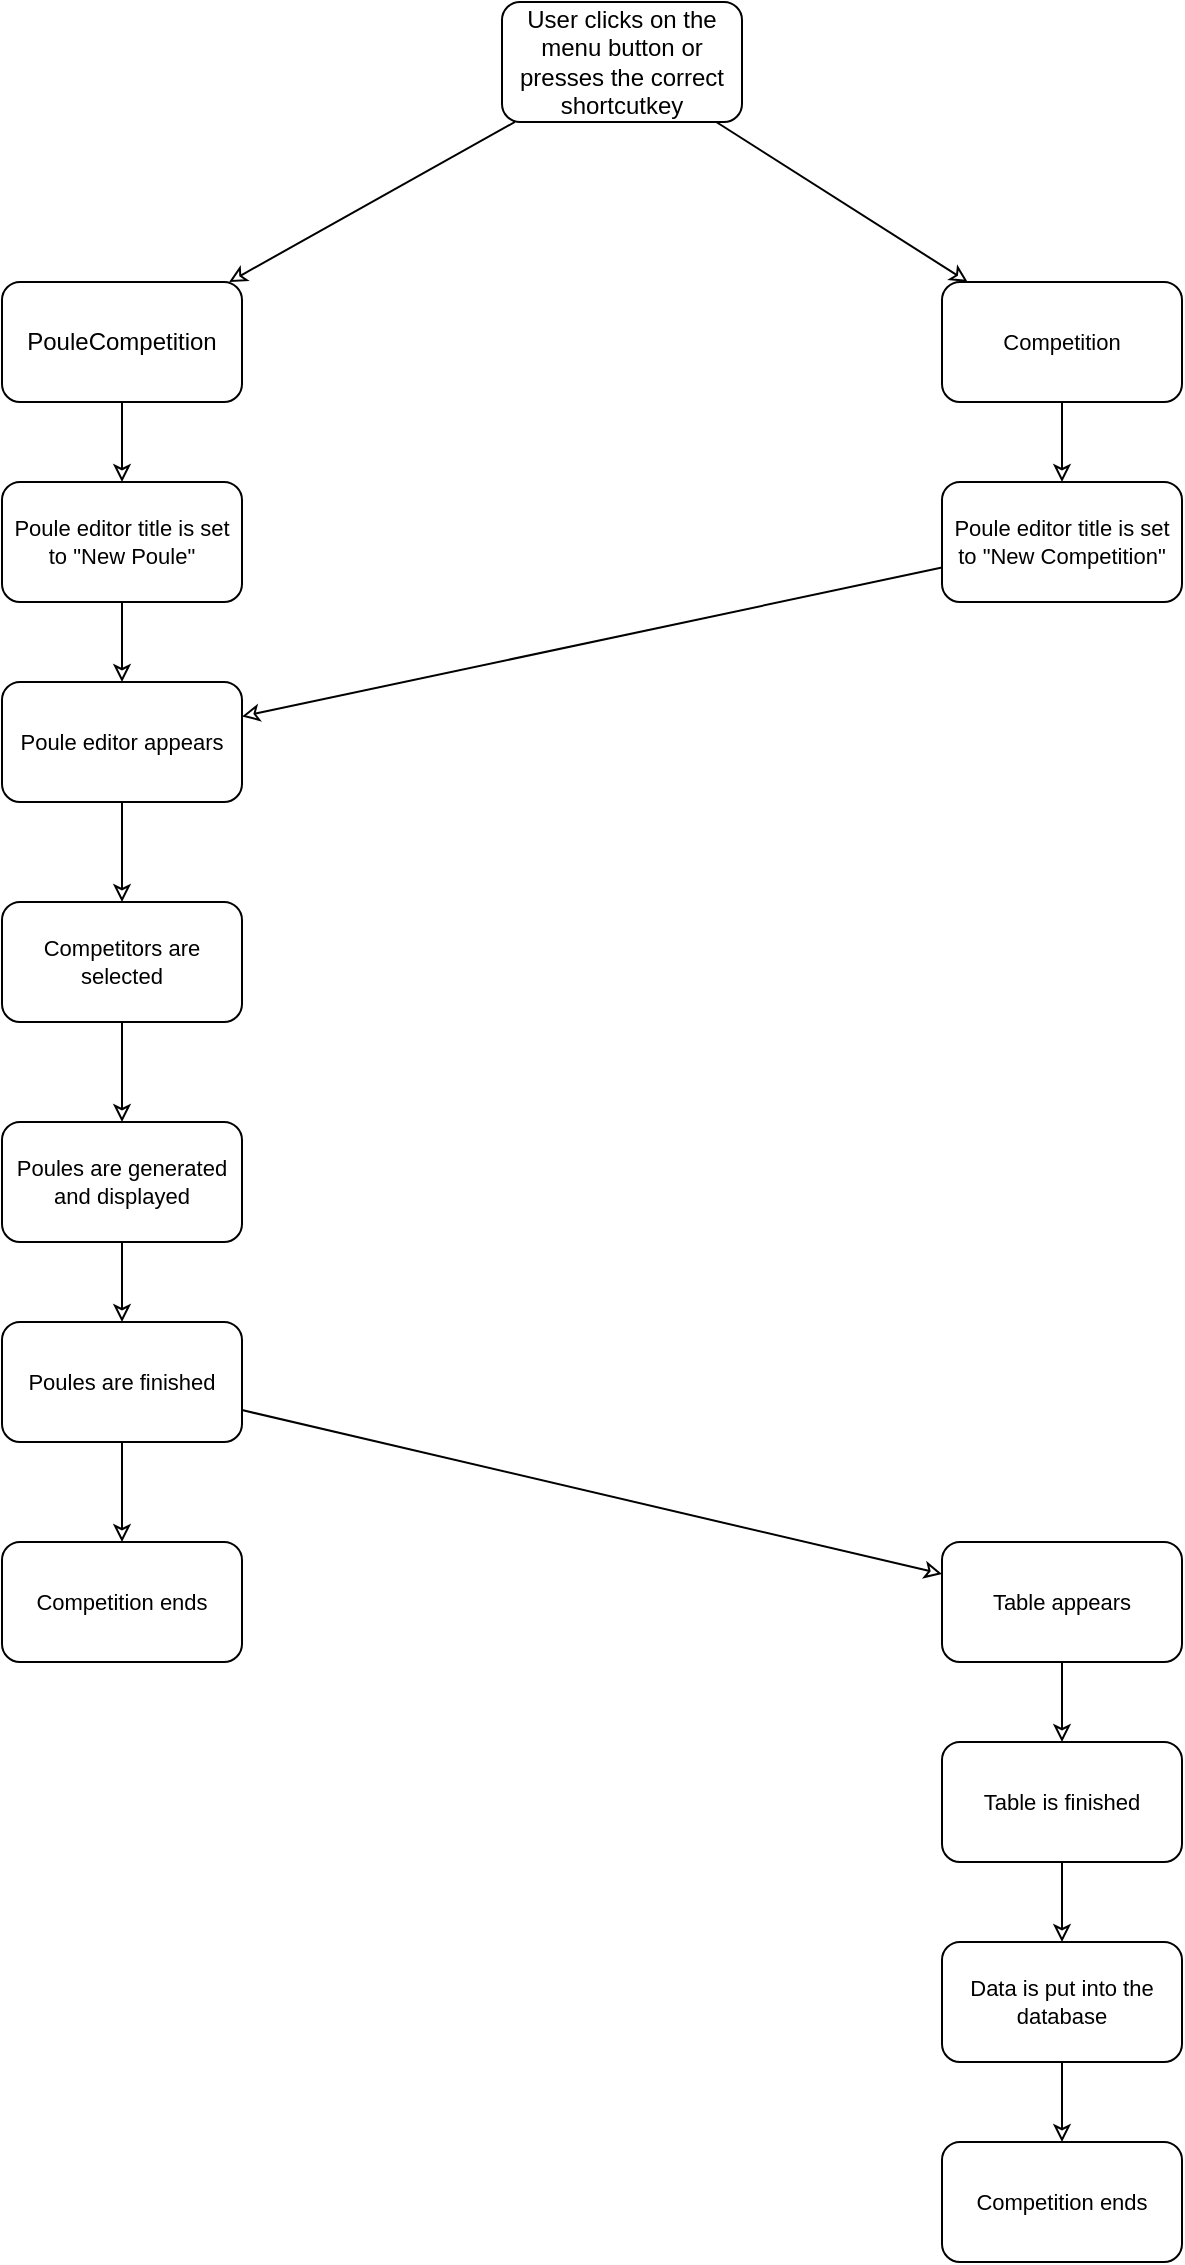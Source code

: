 <mxfile version="26.0.16">
  <diagram name="1 oldal" id="h2JDVgfdgvONbQUswd1D">
    <mxGraphModel dx="2658" dy="1796" grid="1" gridSize="10" guides="1" tooltips="1" connect="1" arrows="1" fold="1" page="1" pageScale="1" pageWidth="1600" pageHeight="1200" math="0" shadow="0">
      <root>
        <mxCell id="0" />
        <mxCell id="1" parent="0" />
        <mxCell id="sDiZmK0-GXbGRwj9_HQh-4" style="rounded=0;orthogonalLoop=1;jettySize=auto;html=1;endArrow=classic;endFill=0;" edge="1" parent="1" source="sDiZmK0-GXbGRwj9_HQh-2" target="sDiZmK0-GXbGRwj9_HQh-3">
          <mxGeometry relative="1" as="geometry" />
        </mxCell>
        <mxCell id="sDiZmK0-GXbGRwj9_HQh-7" style="edgeStyle=none;shape=connector;rounded=0;orthogonalLoop=1;jettySize=auto;html=1;strokeColor=default;align=center;verticalAlign=middle;fontFamily=Helvetica;fontSize=11;fontColor=default;labelBackgroundColor=default;endArrow=classic;endFill=0;" edge="1" parent="1" source="sDiZmK0-GXbGRwj9_HQh-2" target="sDiZmK0-GXbGRwj9_HQh-6">
          <mxGeometry relative="1" as="geometry" />
        </mxCell>
        <mxCell id="sDiZmK0-GXbGRwj9_HQh-2" value="User clicks on the&lt;div&gt;menu button or presses the correct shortcutkey&lt;/div&gt;" style="rounded=1;whiteSpace=wrap;html=1;" vertex="1" parent="1">
          <mxGeometry x="320" y="50" width="120" height="60" as="geometry" />
        </mxCell>
        <mxCell id="sDiZmK0-GXbGRwj9_HQh-10" style="edgeStyle=none;shape=connector;rounded=0;orthogonalLoop=1;jettySize=auto;html=1;strokeColor=default;align=center;verticalAlign=middle;fontFamily=Helvetica;fontSize=11;fontColor=default;labelBackgroundColor=default;endArrow=classic;endFill=0;" edge="1" parent="1" source="sDiZmK0-GXbGRwj9_HQh-3" target="sDiZmK0-GXbGRwj9_HQh-9">
          <mxGeometry relative="1" as="geometry" />
        </mxCell>
        <mxCell id="sDiZmK0-GXbGRwj9_HQh-3" value="PouleCompetition" style="rounded=1;whiteSpace=wrap;html=1;" vertex="1" parent="1">
          <mxGeometry x="70" y="190" width="120" height="60" as="geometry" />
        </mxCell>
        <mxCell id="sDiZmK0-GXbGRwj9_HQh-17" style="edgeStyle=none;shape=connector;rounded=0;orthogonalLoop=1;jettySize=auto;html=1;strokeColor=default;align=center;verticalAlign=middle;fontFamily=Helvetica;fontSize=11;fontColor=default;labelBackgroundColor=default;endArrow=classic;endFill=0;" edge="1" parent="1" source="sDiZmK0-GXbGRwj9_HQh-6" target="sDiZmK0-GXbGRwj9_HQh-16">
          <mxGeometry relative="1" as="geometry" />
        </mxCell>
        <mxCell id="sDiZmK0-GXbGRwj9_HQh-6" value="Competition" style="rounded=1;whiteSpace=wrap;html=1;fontFamily=Helvetica;fontSize=11;fontColor=default;labelBackgroundColor=default;" vertex="1" parent="1">
          <mxGeometry x="540" y="190" width="120" height="60" as="geometry" />
        </mxCell>
        <mxCell id="sDiZmK0-GXbGRwj9_HQh-13" style="edgeStyle=none;shape=connector;rounded=0;orthogonalLoop=1;jettySize=auto;html=1;strokeColor=default;align=center;verticalAlign=middle;fontFamily=Helvetica;fontSize=11;fontColor=default;labelBackgroundColor=default;endArrow=classic;endFill=0;" edge="1" parent="1" source="sDiZmK0-GXbGRwj9_HQh-8" target="sDiZmK0-GXbGRwj9_HQh-12">
          <mxGeometry relative="1" as="geometry" />
        </mxCell>
        <mxCell id="sDiZmK0-GXbGRwj9_HQh-8" value="Poule editor appears" style="rounded=1;whiteSpace=wrap;html=1;fontFamily=Helvetica;fontSize=11;fontColor=default;labelBackgroundColor=default;" vertex="1" parent="1">
          <mxGeometry x="70" y="390" width="120" height="60" as="geometry" />
        </mxCell>
        <mxCell id="sDiZmK0-GXbGRwj9_HQh-11" style="edgeStyle=none;shape=connector;rounded=0;orthogonalLoop=1;jettySize=auto;html=1;strokeColor=default;align=center;verticalAlign=middle;fontFamily=Helvetica;fontSize=11;fontColor=default;labelBackgroundColor=default;endArrow=classic;endFill=0;" edge="1" parent="1" source="sDiZmK0-GXbGRwj9_HQh-9" target="sDiZmK0-GXbGRwj9_HQh-8">
          <mxGeometry relative="1" as="geometry" />
        </mxCell>
        <mxCell id="sDiZmK0-GXbGRwj9_HQh-9" value="Poule editor title is set to &quot;New Poule&quot;" style="rounded=1;whiteSpace=wrap;html=1;fontFamily=Helvetica;fontSize=11;fontColor=default;labelBackgroundColor=default;" vertex="1" parent="1">
          <mxGeometry x="70" y="290" width="120" height="60" as="geometry" />
        </mxCell>
        <mxCell id="sDiZmK0-GXbGRwj9_HQh-15" style="edgeStyle=none;shape=connector;rounded=0;orthogonalLoop=1;jettySize=auto;html=1;strokeColor=default;align=center;verticalAlign=middle;fontFamily=Helvetica;fontSize=11;fontColor=default;labelBackgroundColor=default;endArrow=classic;endFill=0;" edge="1" parent="1" source="sDiZmK0-GXbGRwj9_HQh-12" target="sDiZmK0-GXbGRwj9_HQh-14">
          <mxGeometry relative="1" as="geometry" />
        </mxCell>
        <mxCell id="sDiZmK0-GXbGRwj9_HQh-12" value="Competitors are selected" style="rounded=1;whiteSpace=wrap;html=1;fontFamily=Helvetica;fontSize=11;fontColor=default;labelBackgroundColor=default;" vertex="1" parent="1">
          <mxGeometry x="70" y="500" width="120" height="60" as="geometry" />
        </mxCell>
        <mxCell id="sDiZmK0-GXbGRwj9_HQh-19" style="edgeStyle=none;shape=connector;rounded=0;orthogonalLoop=1;jettySize=auto;html=1;strokeColor=default;align=center;verticalAlign=middle;fontFamily=Helvetica;fontSize=11;fontColor=default;labelBackgroundColor=default;endArrow=classic;endFill=0;" edge="1" parent="1" source="sDiZmK0-GXbGRwj9_HQh-14" target="sDiZmK0-GXbGRwj9_HQh-18">
          <mxGeometry relative="1" as="geometry" />
        </mxCell>
        <mxCell id="sDiZmK0-GXbGRwj9_HQh-14" value="Poules are generated and displayed" style="rounded=1;whiteSpace=wrap;html=1;fontFamily=Helvetica;fontSize=11;fontColor=default;labelBackgroundColor=default;" vertex="1" parent="1">
          <mxGeometry x="70" y="610" width="120" height="60" as="geometry" />
        </mxCell>
        <mxCell id="sDiZmK0-GXbGRwj9_HQh-26" style="edgeStyle=none;shape=connector;rounded=0;orthogonalLoop=1;jettySize=auto;html=1;strokeColor=default;align=center;verticalAlign=middle;fontFamily=Helvetica;fontSize=11;fontColor=default;labelBackgroundColor=default;endArrow=classic;endFill=0;" edge="1" parent="1" source="sDiZmK0-GXbGRwj9_HQh-16" target="sDiZmK0-GXbGRwj9_HQh-8">
          <mxGeometry relative="1" as="geometry" />
        </mxCell>
        <mxCell id="sDiZmK0-GXbGRwj9_HQh-16" value="Poule editor title is set to &quot;New Competition&quot;" style="rounded=1;whiteSpace=wrap;html=1;fontFamily=Helvetica;fontSize=11;fontColor=default;labelBackgroundColor=default;" vertex="1" parent="1">
          <mxGeometry x="540" y="290" width="120" height="60" as="geometry" />
        </mxCell>
        <mxCell id="sDiZmK0-GXbGRwj9_HQh-22" style="edgeStyle=none;shape=connector;rounded=0;orthogonalLoop=1;jettySize=auto;html=1;strokeColor=default;align=center;verticalAlign=middle;fontFamily=Helvetica;fontSize=11;fontColor=default;labelBackgroundColor=default;endArrow=classic;endFill=0;" edge="1" parent="1" source="sDiZmK0-GXbGRwj9_HQh-18" target="sDiZmK0-GXbGRwj9_HQh-21">
          <mxGeometry relative="1" as="geometry" />
        </mxCell>
        <mxCell id="sDiZmK0-GXbGRwj9_HQh-28" style="edgeStyle=none;shape=connector;rounded=0;orthogonalLoop=1;jettySize=auto;html=1;strokeColor=default;align=center;verticalAlign=middle;fontFamily=Helvetica;fontSize=11;fontColor=default;labelBackgroundColor=default;endArrow=classic;endFill=0;" edge="1" parent="1" source="sDiZmK0-GXbGRwj9_HQh-18" target="sDiZmK0-GXbGRwj9_HQh-27">
          <mxGeometry relative="1" as="geometry" />
        </mxCell>
        <mxCell id="sDiZmK0-GXbGRwj9_HQh-18" value="Poules are finished" style="rounded=1;whiteSpace=wrap;html=1;fontFamily=Helvetica;fontSize=11;fontColor=default;labelBackgroundColor=default;" vertex="1" parent="1">
          <mxGeometry x="70" y="710" width="120" height="60" as="geometry" />
        </mxCell>
        <mxCell id="sDiZmK0-GXbGRwj9_HQh-21" value="Competition ends" style="rounded=1;whiteSpace=wrap;html=1;fontFamily=Helvetica;fontSize=11;fontColor=default;labelBackgroundColor=default;" vertex="1" parent="1">
          <mxGeometry x="70" y="820" width="120" height="60" as="geometry" />
        </mxCell>
        <mxCell id="sDiZmK0-GXbGRwj9_HQh-30" style="edgeStyle=none;shape=connector;rounded=0;orthogonalLoop=1;jettySize=auto;html=1;strokeColor=default;align=center;verticalAlign=middle;fontFamily=Helvetica;fontSize=11;fontColor=default;labelBackgroundColor=default;endArrow=classic;endFill=0;" edge="1" parent="1" source="sDiZmK0-GXbGRwj9_HQh-27" target="sDiZmK0-GXbGRwj9_HQh-29">
          <mxGeometry relative="1" as="geometry" />
        </mxCell>
        <mxCell id="sDiZmK0-GXbGRwj9_HQh-27" value="Table appears" style="rounded=1;whiteSpace=wrap;html=1;fontFamily=Helvetica;fontSize=11;fontColor=default;labelBackgroundColor=default;" vertex="1" parent="1">
          <mxGeometry x="540" y="820" width="120" height="60" as="geometry" />
        </mxCell>
        <mxCell id="sDiZmK0-GXbGRwj9_HQh-32" style="edgeStyle=none;shape=connector;rounded=0;orthogonalLoop=1;jettySize=auto;html=1;strokeColor=default;align=center;verticalAlign=middle;fontFamily=Helvetica;fontSize=11;fontColor=default;labelBackgroundColor=default;endArrow=classic;endFill=0;" edge="1" parent="1" source="sDiZmK0-GXbGRwj9_HQh-29" target="sDiZmK0-GXbGRwj9_HQh-31">
          <mxGeometry relative="1" as="geometry" />
        </mxCell>
        <mxCell id="sDiZmK0-GXbGRwj9_HQh-29" value="Table is finished" style="rounded=1;whiteSpace=wrap;html=1;fontFamily=Helvetica;fontSize=11;fontColor=default;labelBackgroundColor=default;" vertex="1" parent="1">
          <mxGeometry x="540" y="920" width="120" height="60" as="geometry" />
        </mxCell>
        <mxCell id="sDiZmK0-GXbGRwj9_HQh-34" style="edgeStyle=none;shape=connector;rounded=0;orthogonalLoop=1;jettySize=auto;html=1;strokeColor=default;align=center;verticalAlign=middle;fontFamily=Helvetica;fontSize=11;fontColor=default;labelBackgroundColor=default;endArrow=classic;endFill=0;" edge="1" parent="1" source="sDiZmK0-GXbGRwj9_HQh-31" target="sDiZmK0-GXbGRwj9_HQh-33">
          <mxGeometry relative="1" as="geometry" />
        </mxCell>
        <mxCell id="sDiZmK0-GXbGRwj9_HQh-31" value="Data is put into the database" style="rounded=1;whiteSpace=wrap;html=1;fontFamily=Helvetica;fontSize=11;fontColor=default;labelBackgroundColor=default;" vertex="1" parent="1">
          <mxGeometry x="540" y="1020" width="120" height="60" as="geometry" />
        </mxCell>
        <mxCell id="sDiZmK0-GXbGRwj9_HQh-33" value="Competition ends" style="rounded=1;whiteSpace=wrap;html=1;fontFamily=Helvetica;fontSize=11;fontColor=default;labelBackgroundColor=default;" vertex="1" parent="1">
          <mxGeometry x="540" y="1120" width="120" height="60" as="geometry" />
        </mxCell>
      </root>
    </mxGraphModel>
  </diagram>
</mxfile>
